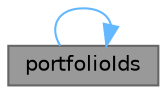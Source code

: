 digraph "portfolioIds"
{
 // INTERACTIVE_SVG=YES
 // LATEX_PDF_SIZE
  bgcolor="transparent";
  edge [fontname=Helvetica,fontsize=10,labelfontname=Helvetica,labelfontsize=10];
  node [fontname=Helvetica,fontsize=10,shape=box,height=0.2,width=0.4];
  rankdir="RL";
  Node1 [label="portfolioIds",height=0.2,width=0.4,color="gray40", fillcolor="grey60", style="filled", fontcolor="black",tooltip="Compute set of portfolios."];
  Node1 -> Node1 [dir="back",color="steelblue1",style="solid"];
}
